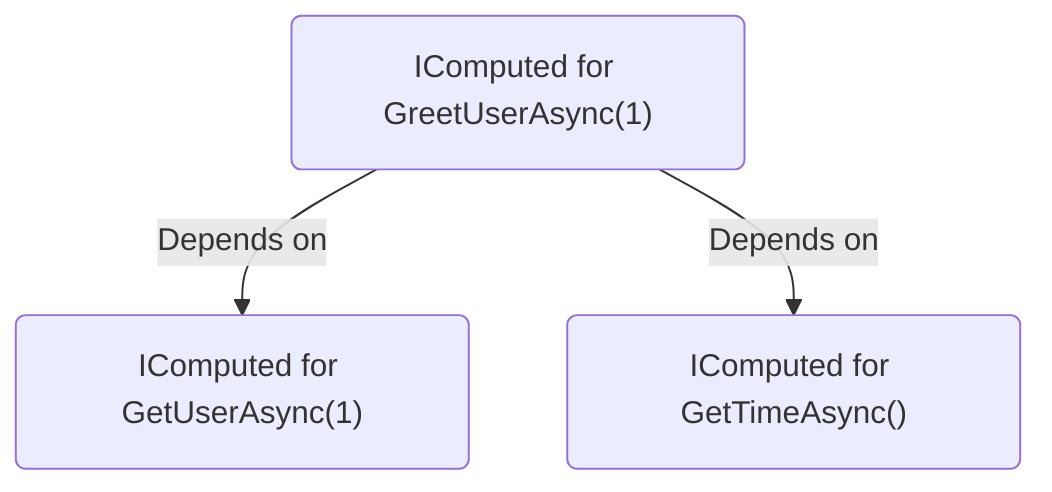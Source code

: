 graph TD
  Greet("IComputed<string> for GreetUserAsync(1)") -->|Depends on| GetUser("IComputed<User> for GetUserAsync(1)")
  Greet("IComputed<string> for GreetUserAsync(1)") -->|Depends on| GetTime("IComputed<DateTime> for GetTimeAsync()")